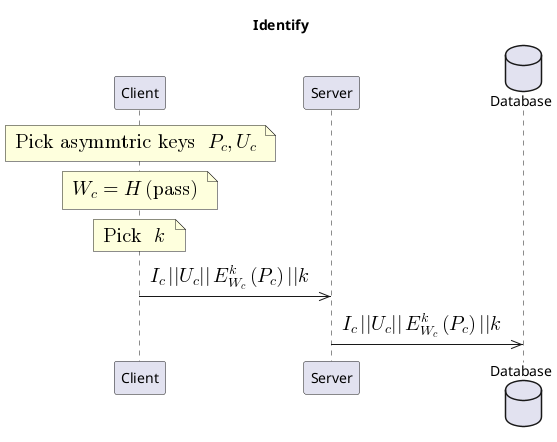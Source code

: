 @startuml
title Identify

participant Client
participant Server
database Database

note over Client
  <math>"Pick asymmtric keys " P_c, U_c</math>
end note

note over Client
  <math>W_c = H("pass")</math>
end note

note over Client
  <math>"Pick " k</math>
end note


Client ->> Server: <math>I_c || U_c || E_{W_c}^k(P_c) || k</math>

Server ->> Database: <math>I_c || U_c || E_{W_c}^k(P_c) || k</math>
@enduml